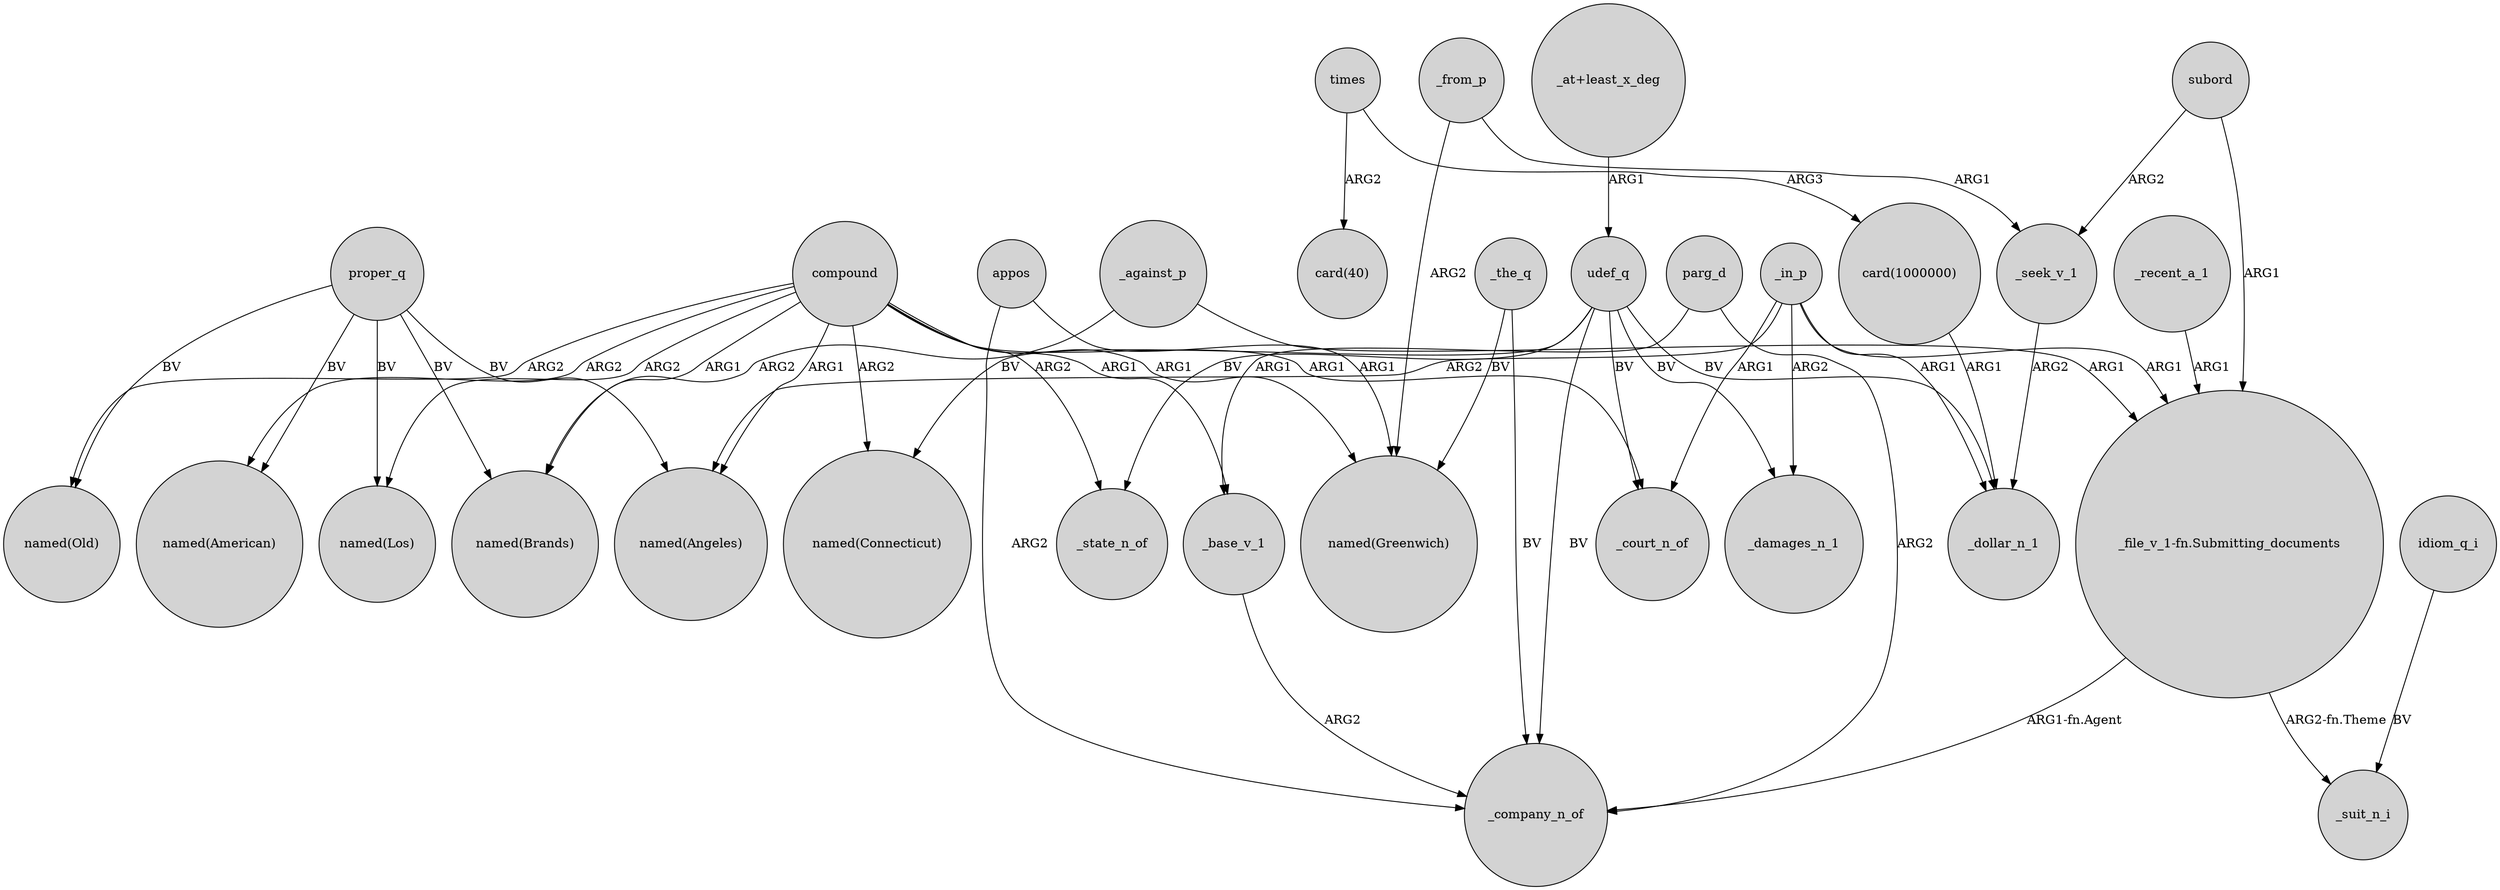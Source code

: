 digraph {
	node [shape=circle style=filled]
	proper_q -> "named(Old)" [label=BV]
	"card(1000000)" -> _dollar_n_1 [label=ARG1]
	_against_p -> "named(Brands)" [label=ARG2]
	_against_p -> "_file_v_1-fn.Submitting_documents" [label=ARG1]
	compound -> "named(Brands)" [label=ARG1]
	_base_v_1 -> _company_n_of [label=ARG2]
	udef_q -> "named(Connecticut)" [label=BV]
	proper_q -> "named(American)" [label=BV]
	subord -> "_file_v_1-fn.Submitting_documents" [label=ARG1]
	times -> "card(40)" [label=ARG2]
	compound -> "named(Los)" [label=ARG2]
	appos -> "named(Greenwich)" [label=ARG1]
	proper_q -> "named(Los)" [label=BV]
	udef_q -> _state_n_of [label=BV]
	idiom_q_i -> _suit_n_i [label=BV]
	udef_q -> _court_n_of [label=BV]
	subord -> _seek_v_1 [label=ARG2]
	_the_q -> "named(Greenwich)" [label=BV]
	compound -> _state_n_of [label=ARG2]
	udef_q -> _damages_n_1 [label=BV]
	_from_p -> _seek_v_1 [label=ARG1]
	compound -> "named(American)" [label=ARG2]
	compound -> "named(Angeles)" [label=ARG1]
	_the_q -> _company_n_of [label=BV]
	compound -> "named(Old)" [label=ARG2]
	_in_p -> "_file_v_1-fn.Submitting_documents" [label=ARG1]
	"_at+least_x_deg" -> udef_q [label=ARG1]
	_in_p -> _damages_n_1 [label=ARG2]
	_from_p -> "named(Greenwich)" [label=ARG2]
	compound -> _base_v_1 [label=ARG1]
	_in_p -> "named(Angeles)" [label=ARG2]
	compound -> "named(Greenwich)" [label=ARG1]
	times -> "card(1000000)" [label=ARG3]
	"_file_v_1-fn.Submitting_documents" -> _company_n_of [label="ARG1-fn.Agent"]
	appos -> _company_n_of [label=ARG2]
	parg_d -> _company_n_of [label=ARG2]
	compound -> "named(Connecticut)" [label=ARG2]
	_in_p -> _court_n_of [label=ARG1]
	_in_p -> _dollar_n_1 [label=ARG1]
	parg_d -> _base_v_1 [label=ARG1]
	_recent_a_1 -> "_file_v_1-fn.Submitting_documents" [label=ARG1]
	"_file_v_1-fn.Submitting_documents" -> _suit_n_i [label="ARG2-fn.Theme"]
	proper_q -> "named(Angeles)" [label=BV]
	udef_q -> _dollar_n_1 [label=BV]
	udef_q -> _company_n_of [label=BV]
	compound -> _court_n_of [label=ARG1]
	proper_q -> "named(Brands)" [label=BV]
	_seek_v_1 -> _dollar_n_1 [label=ARG2]
}
